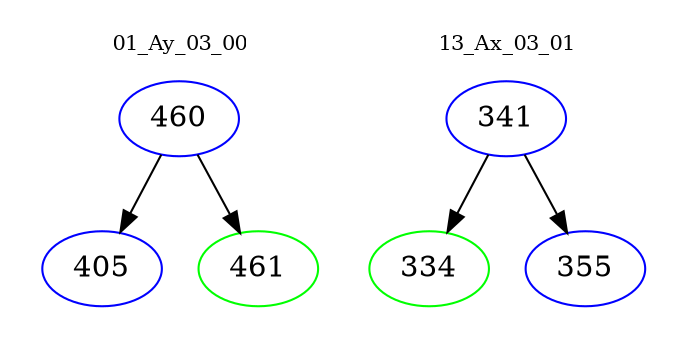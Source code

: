 digraph{
subgraph cluster_0 {
color = white
label = "01_Ay_03_00";
fontsize=10;
T0_460 [label="460", color="blue"]
T0_460 -> T0_405 [color="black"]
T0_405 [label="405", color="blue"]
T0_460 -> T0_461 [color="black"]
T0_461 [label="461", color="green"]
}
subgraph cluster_1 {
color = white
label = "13_Ax_03_01";
fontsize=10;
T1_341 [label="341", color="blue"]
T1_341 -> T1_334 [color="black"]
T1_334 [label="334", color="green"]
T1_341 -> T1_355 [color="black"]
T1_355 [label="355", color="blue"]
}
}
